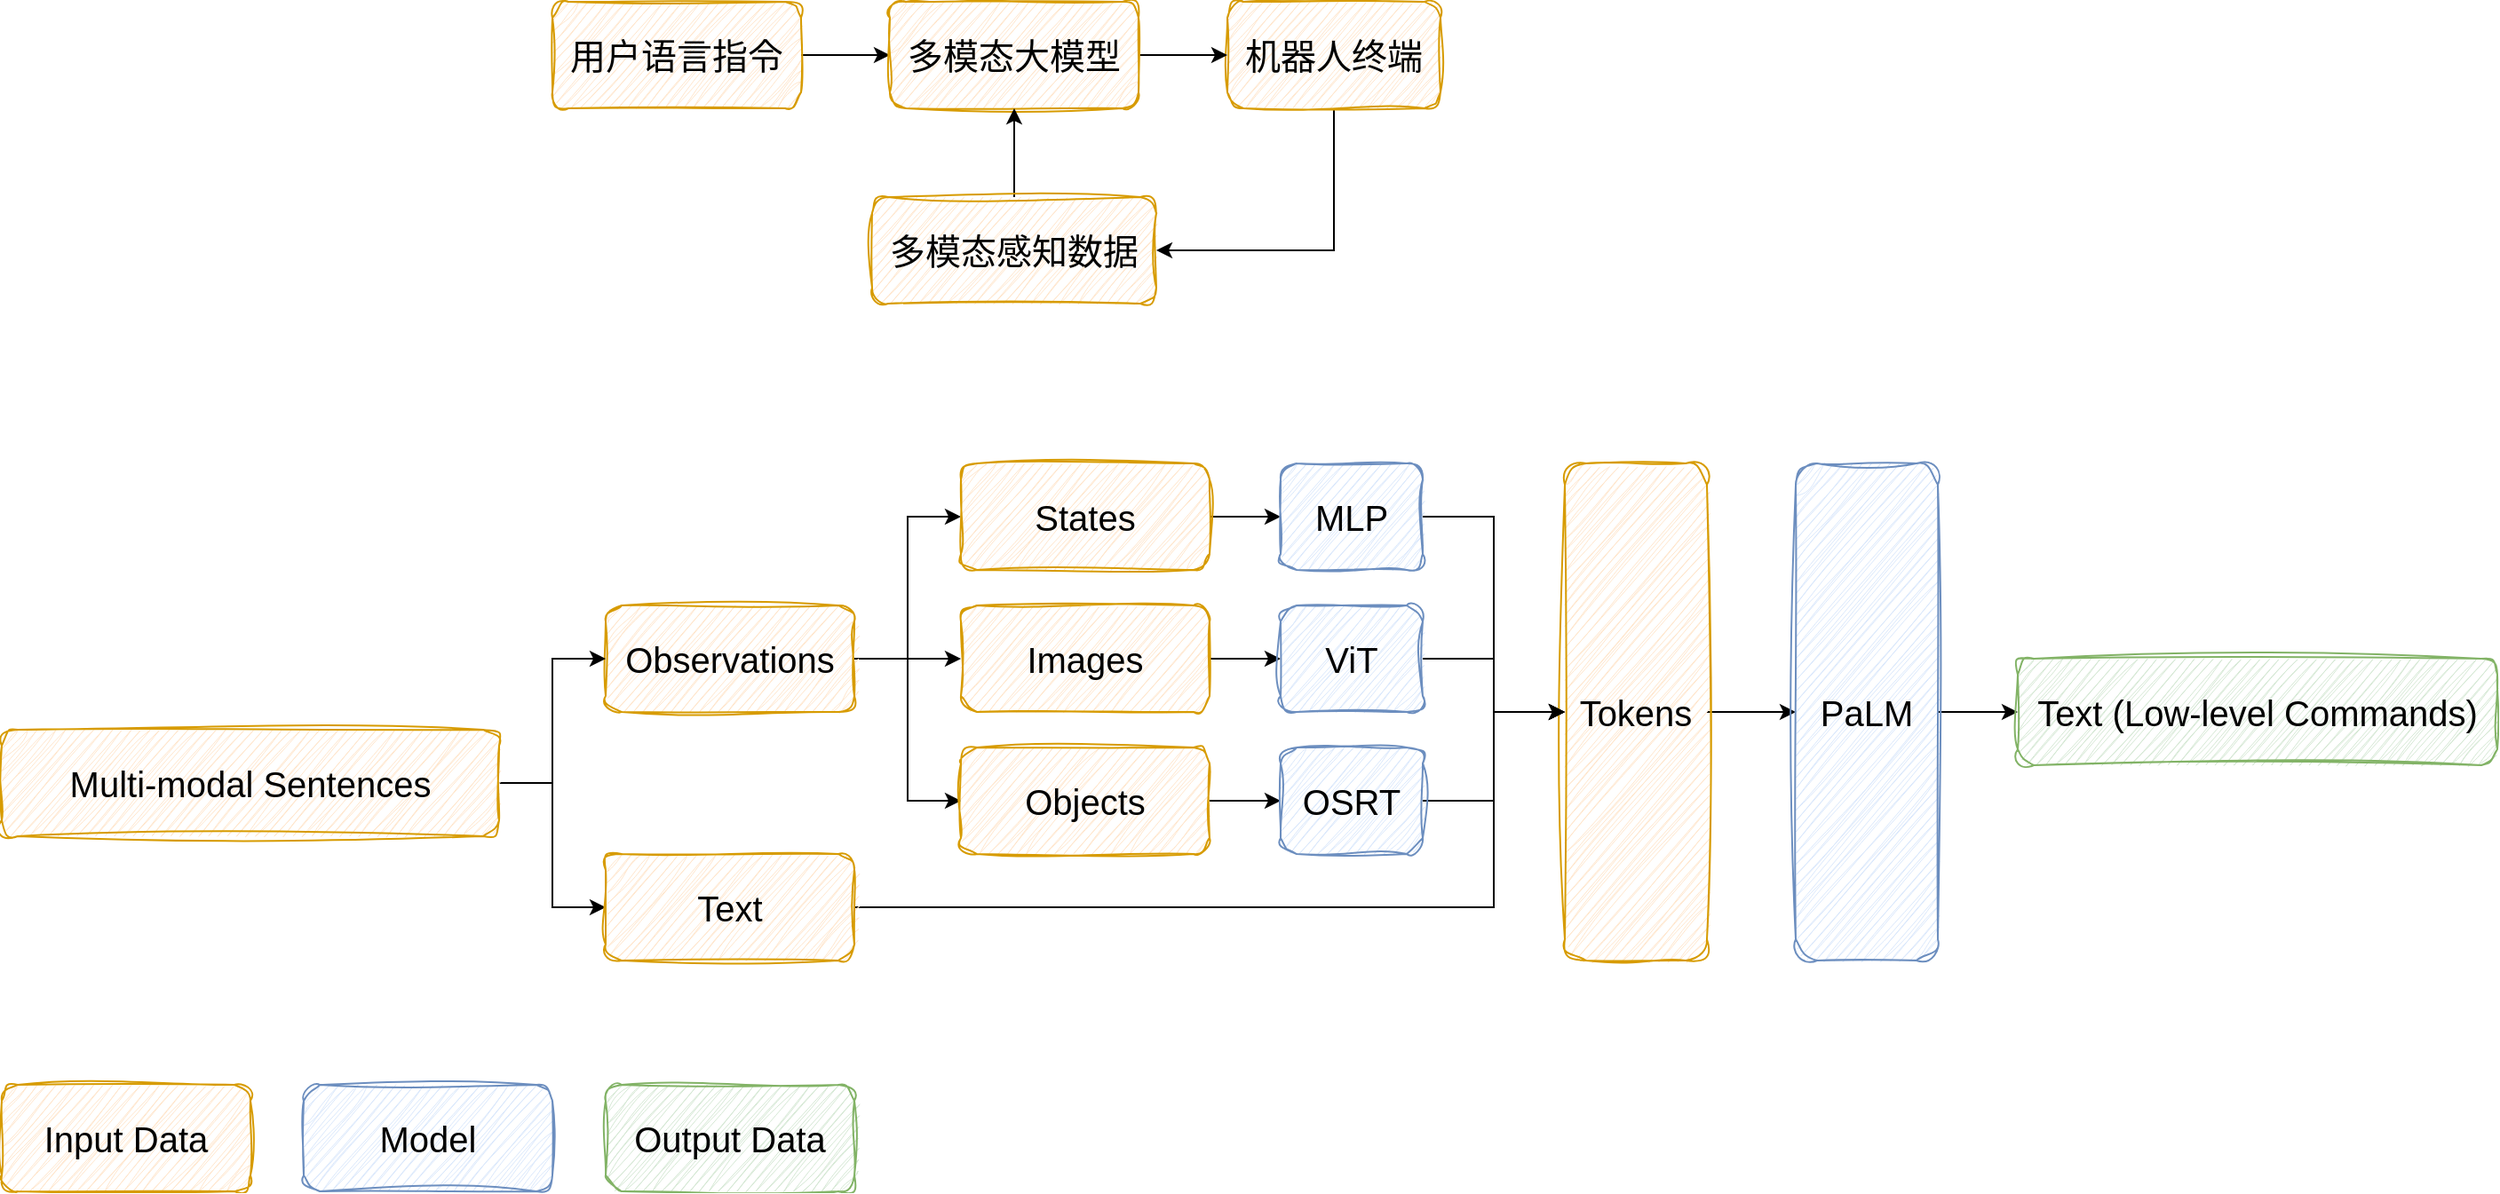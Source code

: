 <mxfile version="21.0.6" type="github">
  <diagram name="Page-1" id="68JO6MREXEzeNU68vQrC">
    <mxGraphModel dx="2412" dy="861" grid="1" gridSize="10" guides="1" tooltips="1" connect="1" arrows="1" fold="1" page="1" pageScale="1" pageWidth="850" pageHeight="1100" math="0" shadow="0">
      <root>
        <mxCell id="0" />
        <mxCell id="1" parent="0" />
        <mxCell id="IC8Se40u6HLO76EEBxMK-10" style="edgeStyle=orthogonalEdgeStyle;rounded=0;orthogonalLoop=1;jettySize=auto;html=1;entryX=1;entryY=0.5;entryDx=0;entryDy=0;" edge="1" parent="1" source="IC8Se40u6HLO76EEBxMK-3" target="IC8Se40u6HLO76EEBxMK-6">
          <mxGeometry relative="1" as="geometry">
            <Array as="points">
              <mxPoint x="620" y="440" />
            </Array>
          </mxGeometry>
        </mxCell>
        <mxCell id="IC8Se40u6HLO76EEBxMK-3" value="&lt;font style=&quot;font-size: 20px;&quot;&gt;机器人终端&lt;/font&gt;" style="rounded=1;whiteSpace=wrap;html=1;fillColor=#ffe6cc;strokeColor=#d79b00;sketch=1;curveFitting=1;jiggle=2;" vertex="1" parent="1">
          <mxGeometry x="560" y="300" width="120" height="60" as="geometry" />
        </mxCell>
        <mxCell id="IC8Se40u6HLO76EEBxMK-9" value="" style="edgeStyle=orthogonalEdgeStyle;rounded=0;orthogonalLoop=1;jettySize=auto;html=1;" edge="1" parent="1" source="IC8Se40u6HLO76EEBxMK-4" target="IC8Se40u6HLO76EEBxMK-5">
          <mxGeometry relative="1" as="geometry" />
        </mxCell>
        <mxCell id="IC8Se40u6HLO76EEBxMK-4" value="&lt;font style=&quot;font-size: 20px;&quot;&gt;用户语言指令&lt;/font&gt;" style="rounded=1;whiteSpace=wrap;html=1;fillColor=#ffe6cc;strokeColor=#d79b00;sketch=1;curveFitting=1;jiggle=2;" vertex="1" parent="1">
          <mxGeometry x="180" y="300" width="140" height="60" as="geometry" />
        </mxCell>
        <mxCell id="IC8Se40u6HLO76EEBxMK-8" value="" style="edgeStyle=orthogonalEdgeStyle;rounded=0;orthogonalLoop=1;jettySize=auto;html=1;" edge="1" parent="1" source="IC8Se40u6HLO76EEBxMK-5" target="IC8Se40u6HLO76EEBxMK-3">
          <mxGeometry relative="1" as="geometry" />
        </mxCell>
        <mxCell id="IC8Se40u6HLO76EEBxMK-5" value="&lt;font style=&quot;font-size: 20px;&quot;&gt;多模态大模型&lt;/font&gt;" style="rounded=1;whiteSpace=wrap;html=1;fillColor=#ffe6cc;strokeColor=#d79b00;sketch=1;curveFitting=1;jiggle=2;" vertex="1" parent="1">
          <mxGeometry x="370" y="300" width="140" height="60" as="geometry" />
        </mxCell>
        <mxCell id="IC8Se40u6HLO76EEBxMK-7" value="" style="edgeStyle=orthogonalEdgeStyle;rounded=0;orthogonalLoop=1;jettySize=auto;html=1;" edge="1" parent="1" source="IC8Se40u6HLO76EEBxMK-6" target="IC8Se40u6HLO76EEBxMK-5">
          <mxGeometry relative="1" as="geometry" />
        </mxCell>
        <mxCell id="IC8Se40u6HLO76EEBxMK-6" value="&lt;font style=&quot;font-size: 20px;&quot;&gt;多模态感知数据&lt;/font&gt;" style="rounded=1;whiteSpace=wrap;html=1;fillColor=#ffe6cc;strokeColor=#d79b00;glass=0;shadow=0;sketch=1;curveFitting=1;jiggle=2;" vertex="1" parent="1">
          <mxGeometry x="360" y="410" width="160" height="60" as="geometry" />
        </mxCell>
        <mxCell id="IC8Se40u6HLO76EEBxMK-21" value="" style="edgeStyle=orthogonalEdgeStyle;rounded=0;orthogonalLoop=1;jettySize=auto;html=1;" edge="1" parent="1" source="IC8Se40u6HLO76EEBxMK-14" target="IC8Se40u6HLO76EEBxMK-19">
          <mxGeometry relative="1" as="geometry" />
        </mxCell>
        <mxCell id="IC8Se40u6HLO76EEBxMK-22" style="edgeStyle=orthogonalEdgeStyle;rounded=0;orthogonalLoop=1;jettySize=auto;html=1;entryX=0;entryY=0.5;entryDx=0;entryDy=0;" edge="1" parent="1" source="IC8Se40u6HLO76EEBxMK-14" target="IC8Se40u6HLO76EEBxMK-20">
          <mxGeometry relative="1" as="geometry" />
        </mxCell>
        <mxCell id="IC8Se40u6HLO76EEBxMK-23" style="edgeStyle=orthogonalEdgeStyle;rounded=0;orthogonalLoop=1;jettySize=auto;html=1;entryX=0;entryY=0.5;entryDx=0;entryDy=0;" edge="1" parent="1" source="IC8Se40u6HLO76EEBxMK-14" target="IC8Se40u6HLO76EEBxMK-16">
          <mxGeometry relative="1" as="geometry" />
        </mxCell>
        <mxCell id="IC8Se40u6HLO76EEBxMK-14" value="&lt;font style=&quot;font-size: 20px;&quot;&gt;Observations&lt;/font&gt;" style="rounded=1;whiteSpace=wrap;html=1;fillColor=#ffe6cc;strokeColor=#d79b00;sketch=1;curveFitting=1;jiggle=2;" vertex="1" parent="1">
          <mxGeometry x="210" y="640" width="140" height="60" as="geometry" />
        </mxCell>
        <mxCell id="IC8Se40u6HLO76EEBxMK-29" value="" style="edgeStyle=orthogonalEdgeStyle;rounded=0;orthogonalLoop=1;jettySize=auto;html=1;" edge="1" parent="1" source="IC8Se40u6HLO76EEBxMK-16" target="IC8Se40u6HLO76EEBxMK-28">
          <mxGeometry relative="1" as="geometry" />
        </mxCell>
        <mxCell id="IC8Se40u6HLO76EEBxMK-16" value="&lt;font style=&quot;font-size: 20px;&quot;&gt;Objects&lt;/font&gt;" style="rounded=1;whiteSpace=wrap;html=1;fillColor=#ffe6cc;strokeColor=#d79b00;sketch=1;curveFitting=1;jiggle=2;" vertex="1" parent="1">
          <mxGeometry x="410" y="720" width="140" height="60" as="geometry" />
        </mxCell>
        <mxCell id="IC8Se40u6HLO76EEBxMK-30" value="" style="edgeStyle=orthogonalEdgeStyle;rounded=0;orthogonalLoop=1;jettySize=auto;html=1;" edge="1" parent="1" source="IC8Se40u6HLO76EEBxMK-19" target="IC8Se40u6HLO76EEBxMK-27">
          <mxGeometry relative="1" as="geometry" />
        </mxCell>
        <mxCell id="IC8Se40u6HLO76EEBxMK-19" value="&lt;font style=&quot;font-size: 20px;&quot;&gt;Images&lt;/font&gt;" style="rounded=1;whiteSpace=wrap;html=1;fillColor=#ffe6cc;strokeColor=#d79b00;sketch=1;curveFitting=1;jiggle=2;" vertex="1" parent="1">
          <mxGeometry x="410" y="640" width="140" height="60" as="geometry" />
        </mxCell>
        <mxCell id="IC8Se40u6HLO76EEBxMK-31" value="" style="edgeStyle=orthogonalEdgeStyle;rounded=0;orthogonalLoop=1;jettySize=auto;html=1;" edge="1" parent="1" source="IC8Se40u6HLO76EEBxMK-20" target="IC8Se40u6HLO76EEBxMK-26">
          <mxGeometry relative="1" as="geometry" />
        </mxCell>
        <mxCell id="IC8Se40u6HLO76EEBxMK-20" value="&lt;font style=&quot;font-size: 20px;&quot;&gt;States&lt;/font&gt;" style="rounded=1;whiteSpace=wrap;html=1;fillColor=#ffe6cc;strokeColor=#d79b00;sketch=1;curveFitting=1;jiggle=2;" vertex="1" parent="1">
          <mxGeometry x="410" y="560" width="140" height="60" as="geometry" />
        </mxCell>
        <mxCell id="IC8Se40u6HLO76EEBxMK-36" value="" style="edgeStyle=orthogonalEdgeStyle;rounded=0;orthogonalLoop=1;jettySize=auto;html=1;" edge="1" parent="1" source="IC8Se40u6HLO76EEBxMK-24" target="IC8Se40u6HLO76EEBxMK-35">
          <mxGeometry relative="1" as="geometry" />
        </mxCell>
        <mxCell id="IC8Se40u6HLO76EEBxMK-24" value="&lt;font style=&quot;font-size: 20px;&quot;&gt;Tokens&lt;/font&gt;" style="rounded=1;whiteSpace=wrap;html=1;fillColor=#ffe6cc;strokeColor=#d79b00;sketch=1;curveFitting=1;jiggle=2;" vertex="1" parent="1">
          <mxGeometry x="750" y="560" width="80" height="280" as="geometry" />
        </mxCell>
        <mxCell id="IC8Se40u6HLO76EEBxMK-32" value="" style="edgeStyle=orthogonalEdgeStyle;rounded=0;orthogonalLoop=1;jettySize=auto;html=1;" edge="1" parent="1" source="IC8Se40u6HLO76EEBxMK-26" target="IC8Se40u6HLO76EEBxMK-24">
          <mxGeometry relative="1" as="geometry" />
        </mxCell>
        <mxCell id="IC8Se40u6HLO76EEBxMK-26" value="&lt;font style=&quot;font-size: 20px;&quot;&gt;MLP&lt;/font&gt;" style="rounded=1;whiteSpace=wrap;html=1;fillColor=#dae8fc;strokeColor=#6c8ebf;sketch=1;curveFitting=1;jiggle=2;" vertex="1" parent="1">
          <mxGeometry x="590" y="560" width="80" height="60" as="geometry" />
        </mxCell>
        <mxCell id="IC8Se40u6HLO76EEBxMK-33" value="" style="edgeStyle=orthogonalEdgeStyle;rounded=0;orthogonalLoop=1;jettySize=auto;html=1;" edge="1" parent="1" source="IC8Se40u6HLO76EEBxMK-27" target="IC8Se40u6HLO76EEBxMK-24">
          <mxGeometry relative="1" as="geometry" />
        </mxCell>
        <mxCell id="IC8Se40u6HLO76EEBxMK-27" value="&lt;span style=&quot;font-size: 20px;&quot;&gt;ViT&lt;/span&gt;" style="rounded=1;whiteSpace=wrap;html=1;fillColor=#dae8fc;strokeColor=#6c8ebf;sketch=1;curveFitting=1;jiggle=2;" vertex="1" parent="1">
          <mxGeometry x="590" y="640" width="80" height="60" as="geometry" />
        </mxCell>
        <mxCell id="IC8Se40u6HLO76EEBxMK-34" value="" style="edgeStyle=orthogonalEdgeStyle;rounded=0;orthogonalLoop=1;jettySize=auto;html=1;" edge="1" parent="1" source="IC8Se40u6HLO76EEBxMK-28" target="IC8Se40u6HLO76EEBxMK-24">
          <mxGeometry relative="1" as="geometry" />
        </mxCell>
        <mxCell id="IC8Se40u6HLO76EEBxMK-28" value="&lt;span style=&quot;font-size: 20px;&quot;&gt;OSRT&lt;/span&gt;" style="rounded=1;whiteSpace=wrap;html=1;fillColor=#dae8fc;strokeColor=#6c8ebf;sketch=1;curveFitting=1;jiggle=2;" vertex="1" parent="1">
          <mxGeometry x="590" y="720" width="80" height="60" as="geometry" />
        </mxCell>
        <mxCell id="IC8Se40u6HLO76EEBxMK-38" value="" style="edgeStyle=orthogonalEdgeStyle;rounded=0;orthogonalLoop=1;jettySize=auto;html=1;" edge="1" parent="1" source="IC8Se40u6HLO76EEBxMK-35" target="IC8Se40u6HLO76EEBxMK-37">
          <mxGeometry relative="1" as="geometry" />
        </mxCell>
        <mxCell id="IC8Se40u6HLO76EEBxMK-35" value="&lt;font style=&quot;font-size: 20px;&quot;&gt;PaLM&lt;/font&gt;" style="rounded=1;whiteSpace=wrap;html=1;fillColor=#dae8fc;strokeColor=#6c8ebf;sketch=1;curveFitting=1;jiggle=2;" vertex="1" parent="1">
          <mxGeometry x="880" y="560" width="80" height="280" as="geometry" />
        </mxCell>
        <mxCell id="IC8Se40u6HLO76EEBxMK-37" value="&lt;font style=&quot;font-size: 20px;&quot;&gt;Text (Low-level Commands)&lt;/font&gt;" style="rounded=1;whiteSpace=wrap;html=1;fillColor=#d5e8d4;strokeColor=#82b366;sketch=1;curveFitting=1;jiggle=2;" vertex="1" parent="1">
          <mxGeometry x="1005" y="670" width="270" height="60" as="geometry" />
        </mxCell>
        <mxCell id="IC8Se40u6HLO76EEBxMK-40" value="" style="edgeStyle=orthogonalEdgeStyle;rounded=0;orthogonalLoop=1;jettySize=auto;html=1;" edge="1" parent="1" source="IC8Se40u6HLO76EEBxMK-39" target="IC8Se40u6HLO76EEBxMK-14">
          <mxGeometry relative="1" as="geometry">
            <Array as="points">
              <mxPoint x="180" y="740" />
              <mxPoint x="180" y="670" />
            </Array>
          </mxGeometry>
        </mxCell>
        <mxCell id="IC8Se40u6HLO76EEBxMK-43" style="edgeStyle=orthogonalEdgeStyle;rounded=0;orthogonalLoop=1;jettySize=auto;html=1;entryX=0;entryY=0.5;entryDx=0;entryDy=0;" edge="1" parent="1" source="IC8Se40u6HLO76EEBxMK-39" target="IC8Se40u6HLO76EEBxMK-41">
          <mxGeometry relative="1" as="geometry">
            <Array as="points">
              <mxPoint x="180" y="740" />
              <mxPoint x="180" y="810" />
            </Array>
          </mxGeometry>
        </mxCell>
        <mxCell id="IC8Se40u6HLO76EEBxMK-39" value="&lt;font style=&quot;font-size: 20px;&quot;&gt;Multi-modal Sentences&lt;/font&gt;" style="rounded=1;whiteSpace=wrap;html=1;fillColor=#ffe6cc;strokeColor=#d79b00;sketch=1;curveFitting=1;jiggle=2;" vertex="1" parent="1">
          <mxGeometry x="-130" y="710" width="280" height="60" as="geometry" />
        </mxCell>
        <mxCell id="IC8Se40u6HLO76EEBxMK-45" style="edgeStyle=orthogonalEdgeStyle;rounded=0;orthogonalLoop=1;jettySize=auto;html=1;entryX=0;entryY=0.5;entryDx=0;entryDy=0;" edge="1" parent="1" source="IC8Se40u6HLO76EEBxMK-41" target="IC8Se40u6HLO76EEBxMK-24">
          <mxGeometry relative="1" as="geometry">
            <Array as="points">
              <mxPoint x="710" y="810" />
              <mxPoint x="710" y="700" />
            </Array>
          </mxGeometry>
        </mxCell>
        <mxCell id="IC8Se40u6HLO76EEBxMK-41" value="&lt;font style=&quot;font-size: 20px;&quot;&gt;Text&lt;/font&gt;" style="rounded=1;whiteSpace=wrap;html=1;fillColor=#ffe6cc;strokeColor=#d79b00;sketch=1;curveFitting=1;jiggle=2;" vertex="1" parent="1">
          <mxGeometry x="210" y="780" width="140" height="60" as="geometry" />
        </mxCell>
        <mxCell id="IC8Se40u6HLO76EEBxMK-48" value="&lt;font style=&quot;font-size: 20px;&quot;&gt;Input Data&lt;/font&gt;" style="rounded=1;whiteSpace=wrap;html=1;fillColor=#ffe6cc;strokeColor=#d79b00;sketch=1;curveFitting=1;jiggle=2;" vertex="1" parent="1">
          <mxGeometry x="-130" y="910" width="140" height="60" as="geometry" />
        </mxCell>
        <mxCell id="IC8Se40u6HLO76EEBxMK-49" value="&lt;font style=&quot;font-size: 20px;&quot;&gt;Model&lt;/font&gt;" style="rounded=1;whiteSpace=wrap;html=1;fillColor=#dae8fc;strokeColor=#6c8ebf;sketch=1;curveFitting=1;jiggle=2;" vertex="1" parent="1">
          <mxGeometry x="40" y="910" width="140" height="60" as="geometry" />
        </mxCell>
        <mxCell id="IC8Se40u6HLO76EEBxMK-50" value="&lt;font style=&quot;font-size: 20px;&quot;&gt;Output Data&lt;/font&gt;" style="rounded=1;whiteSpace=wrap;html=1;fillColor=#d5e8d4;strokeColor=#82b366;sketch=1;curveFitting=1;jiggle=2;" vertex="1" parent="1">
          <mxGeometry x="210" y="910" width="140" height="60" as="geometry" />
        </mxCell>
      </root>
    </mxGraphModel>
  </diagram>
</mxfile>
